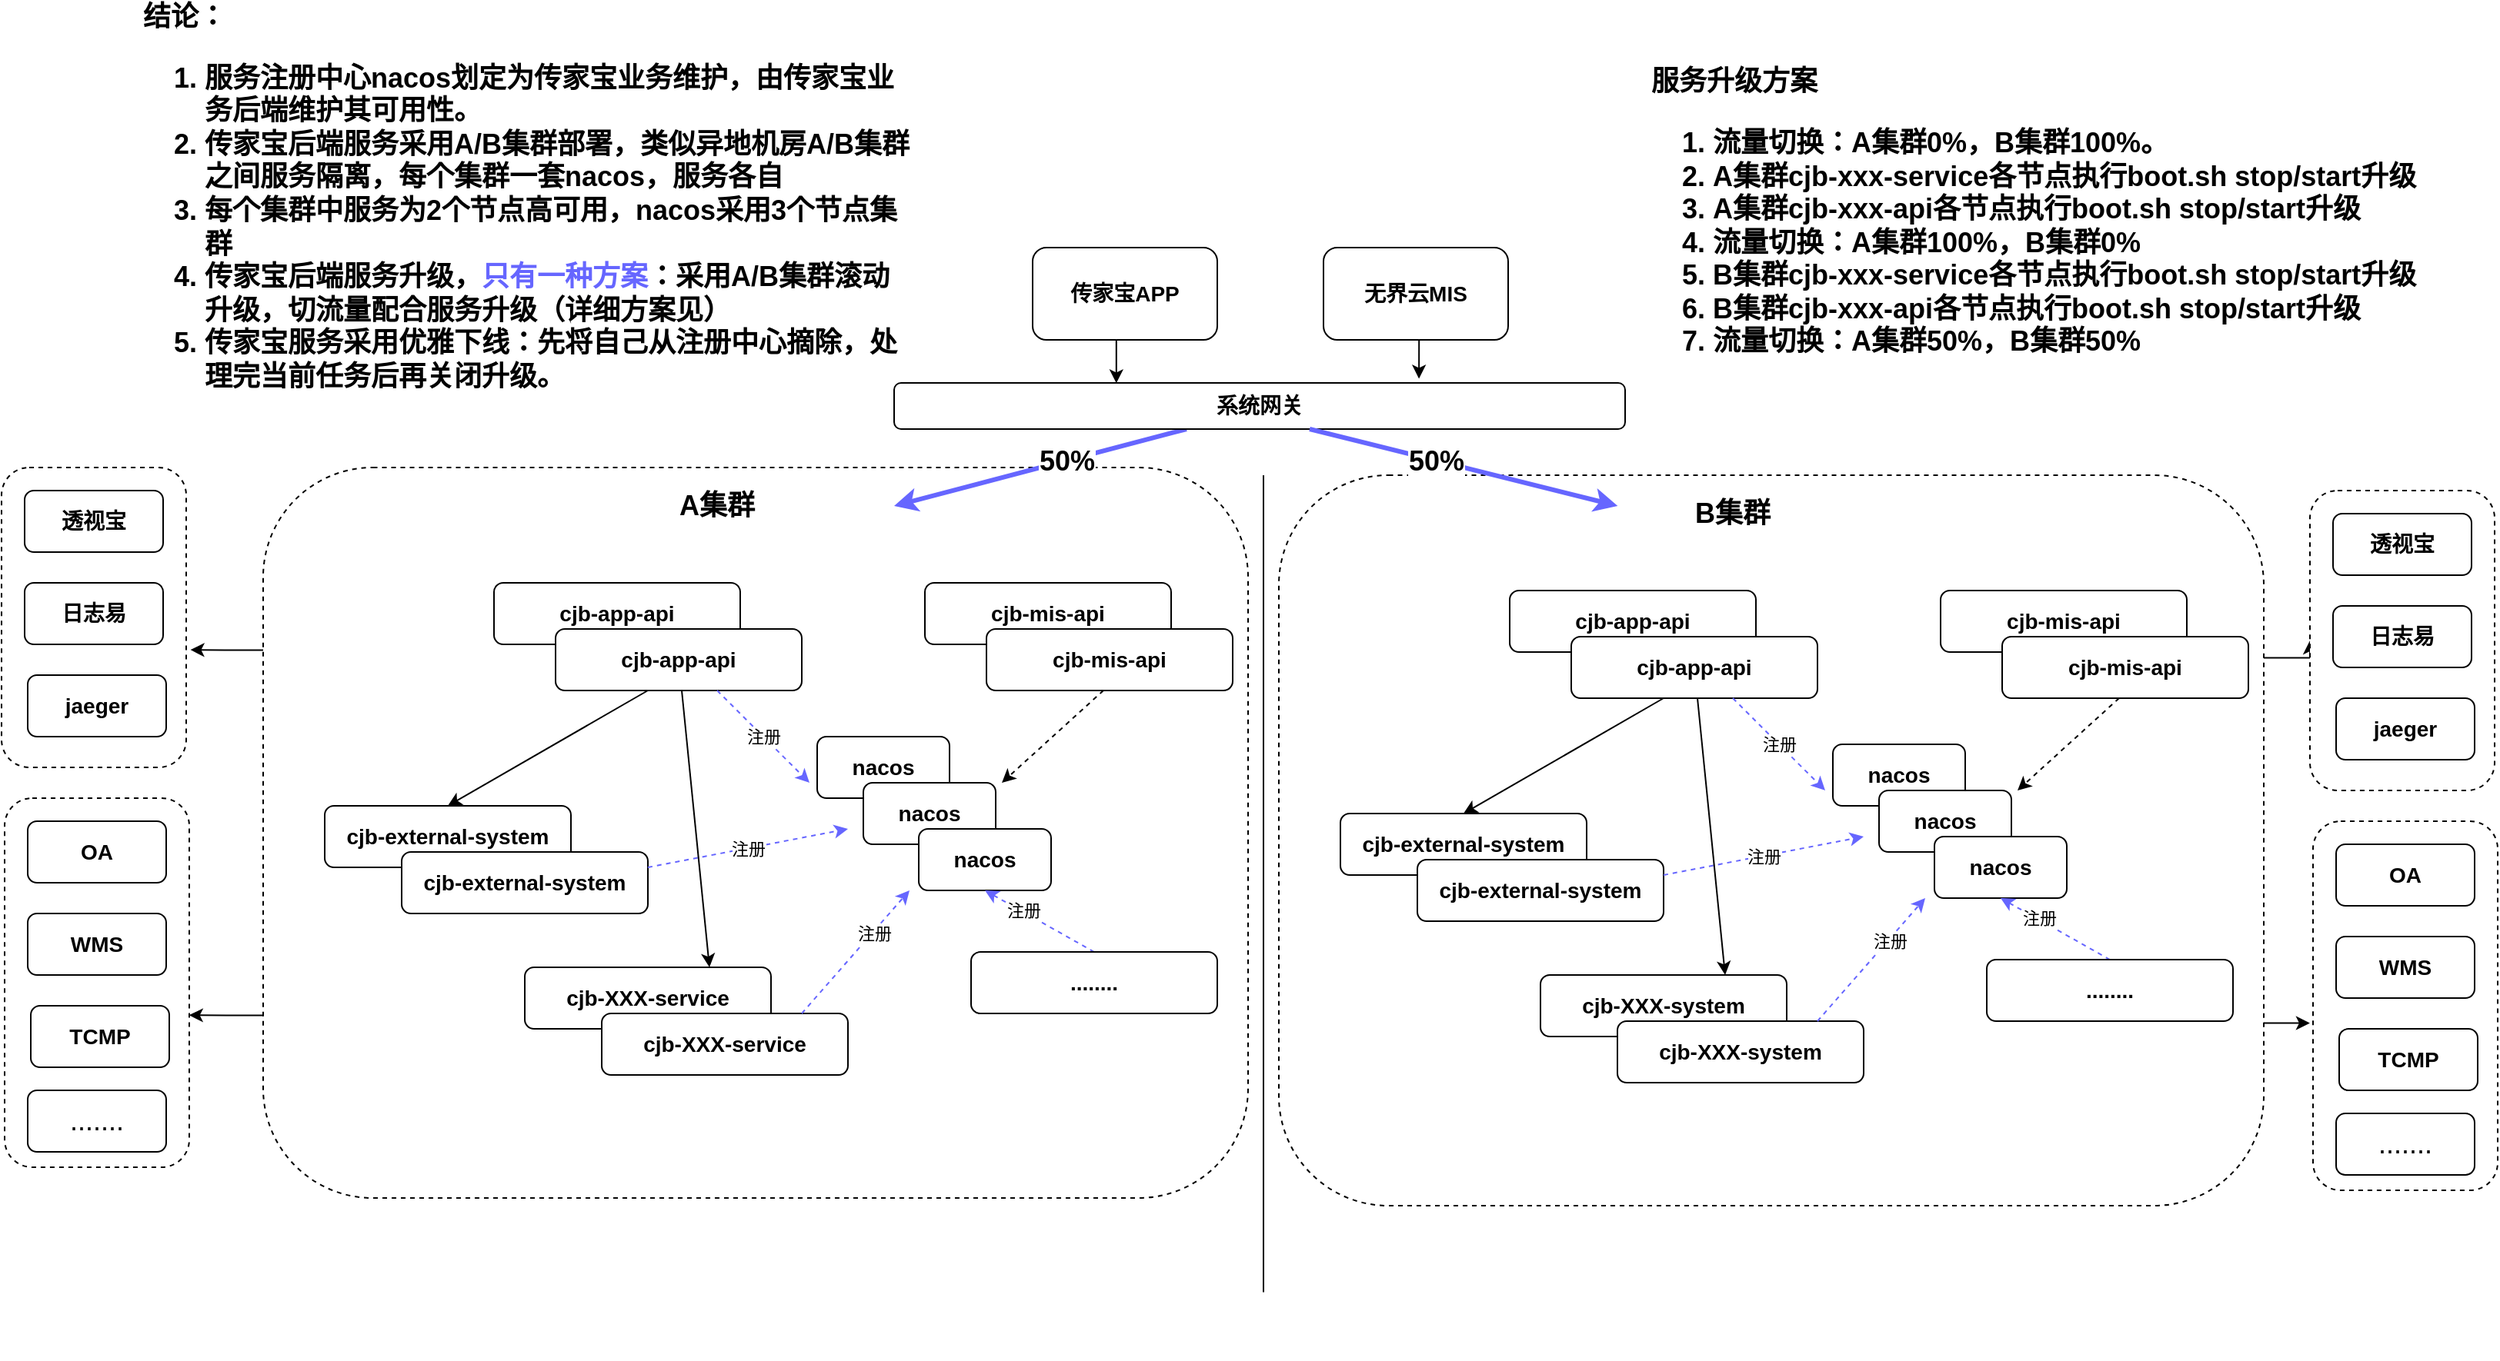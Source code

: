 <mxfile version="14.0.3" type="github">
  <diagram id="MpKOYXsyZB0nzLLyLdtM" name="Page-1">
    <mxGraphModel dx="1901" dy="1718" grid="1" gridSize="10" guides="1" tooltips="1" connect="1" arrows="1" fold="1" page="1" pageScale="1" pageWidth="827" pageHeight="1169" math="0" shadow="0">
      <root>
        <mxCell id="0" />
        <mxCell id="1" parent="0" />
        <mxCell id="FRwrU2rM5BGR-URHhz7x-11" value="" style="group" vertex="1" connectable="0" parent="1">
          <mxGeometry x="-260" y="295" width="640" height="540" as="geometry" />
        </mxCell>
        <mxCell id="EF4DgZaoUzox8hAfEua7-13" value="&lt;span style=&quot;font-size: 14px&quot;&gt;&lt;b&gt;&lt;br&gt;&lt;/b&gt;&lt;/span&gt;" style="rounded=1;whiteSpace=wrap;html=1;dashed=1;" parent="FRwrU2rM5BGR-URHhz7x-11" vertex="1">
          <mxGeometry width="640" height="475" as="geometry" />
        </mxCell>
        <mxCell id="EF4DgZaoUzox8hAfEua7-4" value="&lt;b&gt;&lt;font style=&quot;font-size: 18px&quot;&gt;A集群&lt;/font&gt;&lt;/b&gt;" style="text;html=1;strokeColor=none;fillColor=none;align=center;verticalAlign=middle;whiteSpace=wrap;rounded=0;" parent="FRwrU2rM5BGR-URHhz7x-11" vertex="1">
          <mxGeometry x="250" y="15" width="90" height="20" as="geometry" />
        </mxCell>
        <mxCell id="EF4DgZaoUzox8hAfEua7-23" value="&lt;b&gt;&lt;font style=&quot;font-size: 18px&quot;&gt;......&lt;/font&gt;&lt;/b&gt;" style="text;html=1;strokeColor=none;fillColor=none;align=center;verticalAlign=middle;whiteSpace=wrap;rounded=0;" parent="FRwrU2rM5BGR-URHhz7x-11" vertex="1">
          <mxGeometry x="494" y="325" width="40" height="20" as="geometry" />
        </mxCell>
        <mxCell id="EF4DgZaoUzox8hAfEua7-26" value="" style="group" parent="FRwrU2rM5BGR-URHhz7x-11" vertex="1" connectable="0">
          <mxGeometry x="360" y="175" width="152" height="100" as="geometry" />
        </mxCell>
        <mxCell id="EF4DgZaoUzox8hAfEua7-19" value="&lt;b style=&quot;font-size: 14px&quot;&gt;nacos&lt;/b&gt;&lt;span style=&quot;font-size: 14px&quot;&gt;&lt;b&gt;&lt;br&gt;&lt;/b&gt;&lt;/span&gt;" style="rounded=1;whiteSpace=wrap;html=1;" parent="EF4DgZaoUzox8hAfEua7-26" vertex="1">
          <mxGeometry width="86" height="40" as="geometry" />
        </mxCell>
        <mxCell id="EF4DgZaoUzox8hAfEua7-24" value="&lt;b style=&quot;font-size: 14px&quot;&gt;nacos&lt;/b&gt;&lt;span style=&quot;font-size: 14px&quot;&gt;&lt;b&gt;&lt;br&gt;&lt;/b&gt;&lt;/span&gt;" style="rounded=1;whiteSpace=wrap;html=1;" parent="EF4DgZaoUzox8hAfEua7-26" vertex="1">
          <mxGeometry x="30" y="30" width="86" height="40" as="geometry" />
        </mxCell>
        <mxCell id="EF4DgZaoUzox8hAfEua7-25" value="&lt;b style=&quot;font-size: 14px&quot;&gt;nacos&lt;/b&gt;&lt;span style=&quot;font-size: 14px&quot;&gt;&lt;b&gt;&lt;br&gt;&lt;/b&gt;&lt;/span&gt;" style="rounded=1;whiteSpace=wrap;html=1;" parent="EF4DgZaoUzox8hAfEua7-26" vertex="1">
          <mxGeometry x="66" y="60" width="86" height="40" as="geometry" />
        </mxCell>
        <mxCell id="EF4DgZaoUzox8hAfEua7-27" value="" style="group" parent="FRwrU2rM5BGR-URHhz7x-11" vertex="1" connectable="0">
          <mxGeometry x="40" y="220" width="210" height="70" as="geometry" />
        </mxCell>
        <mxCell id="EF4DgZaoUzox8hAfEua7-18" value="&lt;b style=&quot;font-size: 14px&quot;&gt;cjb-external-system&lt;/b&gt;&lt;span style=&quot;font-size: 14px&quot;&gt;&lt;b&gt;&lt;br&gt;&lt;/b&gt;&lt;/span&gt;" style="rounded=1;whiteSpace=wrap;html=1;" parent="EF4DgZaoUzox8hAfEua7-27" vertex="1">
          <mxGeometry width="160" height="40" as="geometry" />
        </mxCell>
        <mxCell id="EF4DgZaoUzox8hAfEua7-20" value="&lt;b style=&quot;font-size: 14px&quot;&gt;cjb-external-system&lt;/b&gt;&lt;span style=&quot;font-size: 14px&quot;&gt;&lt;b&gt;&lt;br&gt;&lt;/b&gt;&lt;/span&gt;" style="rounded=1;whiteSpace=wrap;html=1;" parent="EF4DgZaoUzox8hAfEua7-27" vertex="1">
          <mxGeometry x="50" y="30" width="160" height="40" as="geometry" />
        </mxCell>
        <mxCell id="EF4DgZaoUzox8hAfEua7-28" value="" style="group" parent="FRwrU2rM5BGR-URHhz7x-11" vertex="1" connectable="0">
          <mxGeometry x="170" y="325" width="210" height="70" as="geometry" />
        </mxCell>
        <mxCell id="EF4DgZaoUzox8hAfEua7-21" value="&lt;b style=&quot;font-size: 14px&quot;&gt;cjb-XXX-service&lt;/b&gt;&lt;span style=&quot;font-size: 14px&quot;&gt;&lt;b&gt;&lt;br&gt;&lt;/b&gt;&lt;/span&gt;" style="rounded=1;whiteSpace=wrap;html=1;" parent="EF4DgZaoUzox8hAfEua7-28" vertex="1">
          <mxGeometry width="160" height="40" as="geometry" />
        </mxCell>
        <mxCell id="EF4DgZaoUzox8hAfEua7-22" value="&lt;b style=&quot;font-size: 14px&quot;&gt;cjb-XXX-service&lt;/b&gt;&lt;span style=&quot;font-size: 14px&quot;&gt;&lt;b&gt;&lt;br&gt;&lt;/b&gt;&lt;/span&gt;" style="rounded=1;whiteSpace=wrap;html=1;" parent="EF4DgZaoUzox8hAfEua7-28" vertex="1">
          <mxGeometry x="50" y="30" width="160" height="40" as="geometry" />
        </mxCell>
        <mxCell id="EF4DgZaoUzox8hAfEua7-40" value="" style="endArrow=classic;html=1;dashed=1;strokeColor=#6666FF;" parent="EF4DgZaoUzox8hAfEua7-28" edge="1">
          <mxGeometry width="50" height="50" relative="1" as="geometry">
            <mxPoint x="180" y="30" as="sourcePoint" />
            <mxPoint x="250" y="-50" as="targetPoint" />
          </mxGeometry>
        </mxCell>
        <mxCell id="EF4DgZaoUzox8hAfEua7-42" value="注册" style="edgeLabel;html=1;align=center;verticalAlign=middle;resizable=0;points=[];" parent="EF4DgZaoUzox8hAfEua7-40" vertex="1" connectable="0">
          <mxGeometry x="0.316" y="-1" relative="1" as="geometry">
            <mxPoint as="offset" />
          </mxGeometry>
        </mxCell>
        <mxCell id="EF4DgZaoUzox8hAfEua7-31" value="" style="group" parent="FRwrU2rM5BGR-URHhz7x-11" vertex="1" connectable="0">
          <mxGeometry x="150" y="75" width="200" height="70" as="geometry" />
        </mxCell>
        <mxCell id="EF4DgZaoUzox8hAfEua7-15" value="&lt;span style=&quot;font-size: 14px&quot;&gt;&lt;b&gt;cjb-app-api&lt;br&gt;&lt;/b&gt;&lt;/span&gt;" style="rounded=1;whiteSpace=wrap;html=1;" parent="EF4DgZaoUzox8hAfEua7-31" vertex="1">
          <mxGeometry width="160" height="40" as="geometry" />
        </mxCell>
        <mxCell id="EF4DgZaoUzox8hAfEua7-29" value="&lt;span style=&quot;font-size: 14px&quot;&gt;&lt;b&gt;cjb-app-api&lt;br&gt;&lt;/b&gt;&lt;/span&gt;" style="rounded=1;whiteSpace=wrap;html=1;" parent="EF4DgZaoUzox8hAfEua7-31" vertex="1">
          <mxGeometry x="40" y="30" width="160" height="40" as="geometry" />
        </mxCell>
        <mxCell id="EF4DgZaoUzox8hAfEua7-32" value="" style="group" parent="FRwrU2rM5BGR-URHhz7x-11" vertex="1" connectable="0">
          <mxGeometry x="430" y="75" width="200" height="70" as="geometry" />
        </mxCell>
        <mxCell id="EF4DgZaoUzox8hAfEua7-16" value="&lt;span style=&quot;font-size: 14px&quot;&gt;&lt;b&gt;cjb-mis-api&lt;br&gt;&lt;/b&gt;&lt;/span&gt;" style="rounded=1;whiteSpace=wrap;html=1;" parent="EF4DgZaoUzox8hAfEua7-32" vertex="1">
          <mxGeometry width="160" height="40" as="geometry" />
        </mxCell>
        <mxCell id="EF4DgZaoUzox8hAfEua7-30" value="&lt;span style=&quot;font-size: 14px&quot;&gt;&lt;b&gt;cjb-mis-api&lt;br&gt;&lt;/b&gt;&lt;/span&gt;" style="rounded=1;whiteSpace=wrap;html=1;" parent="EF4DgZaoUzox8hAfEua7-32" vertex="1">
          <mxGeometry x="40" y="30" width="160" height="40" as="geometry" />
        </mxCell>
        <mxCell id="EF4DgZaoUzox8hAfEua7-33" value="注册" style="endArrow=classic;html=1;dashed=1;strokeColor=#6666FF;" parent="FRwrU2rM5BGR-URHhz7x-11" edge="1">
          <mxGeometry width="50" height="50" relative="1" as="geometry">
            <mxPoint x="295" y="145" as="sourcePoint" />
            <mxPoint x="355" y="205" as="targetPoint" />
          </mxGeometry>
        </mxCell>
        <mxCell id="EF4DgZaoUzox8hAfEua7-34" value="" style="endArrow=classic;html=1;dashed=1;" parent="FRwrU2rM5BGR-URHhz7x-11" edge="1">
          <mxGeometry width="50" height="50" relative="1" as="geometry">
            <mxPoint x="546" y="145" as="sourcePoint" />
            <mxPoint x="480" y="205" as="targetPoint" />
          </mxGeometry>
        </mxCell>
        <mxCell id="EF4DgZaoUzox8hAfEua7-37" value="" style="endArrow=classic;html=1;entryX=0.5;entryY=0;entryDx=0;entryDy=0;" parent="FRwrU2rM5BGR-URHhz7x-11" target="EF4DgZaoUzox8hAfEua7-18" edge="1">
          <mxGeometry width="50" height="50" relative="1" as="geometry">
            <mxPoint x="250" y="145" as="sourcePoint" />
            <mxPoint x="310" y="205" as="targetPoint" />
          </mxGeometry>
        </mxCell>
        <mxCell id="EF4DgZaoUzox8hAfEua7-39" value="&#xa;&#xa;&lt;span style=&quot;color: rgb(0, 0, 0); font-family: helvetica; font-size: 11px; font-style: normal; font-weight: 400; letter-spacing: normal; text-align: center; text-indent: 0px; text-transform: none; word-spacing: 0px; background-color: rgb(255, 255, 255); display: inline; float: none;&quot;&gt;注册&lt;/span&gt;&#xa;&#xa;" style="endArrow=classic;html=1;dashed=1;strokeColor=#6666FF;exitX=1;exitY=0.25;exitDx=0;exitDy=0;" parent="FRwrU2rM5BGR-URHhz7x-11" source="EF4DgZaoUzox8hAfEua7-20" edge="1">
          <mxGeometry width="50" height="50" relative="1" as="geometry">
            <mxPoint x="280" y="255" as="sourcePoint" />
            <mxPoint x="380" y="235" as="targetPoint" />
          </mxGeometry>
        </mxCell>
        <mxCell id="EF4DgZaoUzox8hAfEua7-43" value="" style="endArrow=classic;html=1;dashed=1;strokeColor=#6666FF;entryX=0.5;entryY=1;entryDx=0;entryDy=0;exitX=0.5;exitY=0;exitDx=0;exitDy=0;" parent="FRwrU2rM5BGR-URHhz7x-11" source="EF4DgZaoUzox8hAfEua7-50" target="EF4DgZaoUzox8hAfEua7-25" edge="1">
          <mxGeometry width="50" height="50" relative="1" as="geometry">
            <mxPoint x="380" y="445" as="sourcePoint" />
            <mxPoint x="450" y="365" as="targetPoint" />
          </mxGeometry>
        </mxCell>
        <mxCell id="EF4DgZaoUzox8hAfEua7-44" value="注册" style="edgeLabel;html=1;align=center;verticalAlign=middle;resizable=0;points=[];" parent="EF4DgZaoUzox8hAfEua7-43" vertex="1" connectable="0">
          <mxGeometry x="0.316" y="-1" relative="1" as="geometry">
            <mxPoint as="offset" />
          </mxGeometry>
        </mxCell>
        <mxCell id="EF4DgZaoUzox8hAfEua7-50" value="&lt;span style=&quot;font-size: 14px&quot;&gt;&lt;b&gt;........&lt;br&gt;&lt;/b&gt;&lt;/span&gt;" style="rounded=1;whiteSpace=wrap;html=1;" parent="FRwrU2rM5BGR-URHhz7x-11" vertex="1">
          <mxGeometry x="460" y="315" width="160" height="40" as="geometry" />
        </mxCell>
        <mxCell id="EF4DgZaoUzox8hAfEua7-53" value="" style="endArrow=classic;html=1;entryX=0.75;entryY=0;entryDx=0;entryDy=0;" parent="FRwrU2rM5BGR-URHhz7x-11" source="EF4DgZaoUzox8hAfEua7-29" target="EF4DgZaoUzox8hAfEua7-21" edge="1">
          <mxGeometry width="50" height="50" relative="1" as="geometry">
            <mxPoint x="280" y="148" as="sourcePoint" />
            <mxPoint x="268" y="315" as="targetPoint" />
          </mxGeometry>
        </mxCell>
        <mxCell id="EF4DgZaoUzox8hAfEua7-51" value="" style="endArrow=classic;html=1;strokeColor=#6666FF;strokeWidth=3;" parent="FRwrU2rM5BGR-URHhz7x-11" edge="1">
          <mxGeometry width="50" height="50" relative="1" as="geometry">
            <mxPoint x="600" y="-25" as="sourcePoint" />
            <mxPoint x="410" y="25" as="targetPoint" />
          </mxGeometry>
        </mxCell>
        <mxCell id="EF4DgZaoUzox8hAfEua7-52" value="&lt;b&gt;&lt;font style=&quot;font-size: 18px&quot;&gt;50%&lt;/font&gt;&lt;/b&gt;" style="edgeLabel;html=1;align=center;verticalAlign=middle;resizable=0;points=[];" parent="EF4DgZaoUzox8hAfEua7-51" vertex="1" connectable="0">
          <mxGeometry x="-0.183" relative="1" as="geometry">
            <mxPoint as="offset" />
          </mxGeometry>
        </mxCell>
        <mxCell id="EF4DgZaoUzox8hAfEua7-1" value="" style="endArrow=none;html=1;" parent="1" edge="1">
          <mxGeometry width="50" height="50" relative="1" as="geometry">
            <mxPoint x="390" y="831.284" as="sourcePoint" />
            <mxPoint x="390" y="300" as="targetPoint" />
          </mxGeometry>
        </mxCell>
        <mxCell id="EF4DgZaoUzox8hAfEua7-10" style="edgeStyle=orthogonalEdgeStyle;rounded=0;orthogonalLoop=1;jettySize=auto;html=1;exitX=0.5;exitY=1;exitDx=0;exitDy=0;entryX=0.304;entryY=0.006;entryDx=0;entryDy=0;entryPerimeter=0;" parent="1" source="EF4DgZaoUzox8hAfEua7-2" target="EF4DgZaoUzox8hAfEua7-7" edge="1">
          <mxGeometry relative="1" as="geometry" />
        </mxCell>
        <mxCell id="EF4DgZaoUzox8hAfEua7-2" value="&lt;font style=&quot;font-size: 14px&quot;&gt;&lt;b&gt;传家宝APP&lt;/b&gt;&lt;/font&gt;" style="rounded=1;whiteSpace=wrap;html=1;" parent="1" vertex="1">
          <mxGeometry x="240" y="152" width="120" height="60" as="geometry" />
        </mxCell>
        <mxCell id="EF4DgZaoUzox8hAfEua7-11" style="edgeStyle=orthogonalEdgeStyle;rounded=0;orthogonalLoop=1;jettySize=auto;html=1;exitX=0.5;exitY=1;exitDx=0;exitDy=0;entryX=0.718;entryY=-0.092;entryDx=0;entryDy=0;entryPerimeter=0;" parent="1" source="EF4DgZaoUzox8hAfEua7-3" target="EF4DgZaoUzox8hAfEua7-7" edge="1">
          <mxGeometry relative="1" as="geometry" />
        </mxCell>
        <mxCell id="EF4DgZaoUzox8hAfEua7-3" value="&lt;font style=&quot;font-size: 14px&quot;&gt;&lt;b&gt;无界云MIS&lt;/b&gt;&lt;/font&gt;" style="rounded=1;whiteSpace=wrap;html=1;" parent="1" vertex="1">
          <mxGeometry x="429" y="152" width="120" height="60" as="geometry" />
        </mxCell>
        <mxCell id="EF4DgZaoUzox8hAfEua7-7" value="&lt;span style=&quot;font-size: 14px&quot;&gt;&lt;b&gt;系统网关&lt;/b&gt;&lt;/span&gt;" style="rounded=1;whiteSpace=wrap;html=1;" parent="1" vertex="1">
          <mxGeometry x="150" y="240" width="475" height="30" as="geometry" />
        </mxCell>
        <mxCell id="EF4DgZaoUzox8hAfEua7-54" value="&lt;b&gt;&lt;font style=&quot;font-size: 18px&quot;&gt;结论：&lt;br&gt;&lt;ol&gt;&lt;li&gt;&lt;b&gt;&lt;font style=&quot;font-size: 18px&quot;&gt;服务注册中心nacos划定为传家宝业务维护，由传家宝业务后端维护其可用性。&lt;/font&gt;&lt;/b&gt;&lt;/li&gt;&lt;li&gt;&lt;b&gt;&lt;font style=&quot;font-size: 18px&quot;&gt;传家宝后端服务采用A/B集群部署，类似异地机房A/B集群之间服务隔离，&lt;/font&gt;&lt;/b&gt;&lt;b&gt;每个集群一套nacos，服务各自&lt;/b&gt;&lt;/li&gt;&lt;li&gt;每个集群中服务为2个节点高可用，nacos采用3个节点集群&lt;/li&gt;&lt;li&gt;传家宝后端服务升级，&lt;font color=&quot;#6666ff&quot;&gt;只有一种方案&lt;/font&gt;：采用A/B集群滚动升级，切流量配合服务升级（详细方案见）&lt;/li&gt;&lt;li&gt;传家宝服务采用优雅下线：先将自己从注册中心摘除，处理完当前任务后再关闭升级。&lt;/li&gt;&lt;/ol&gt;&lt;br&gt;&lt;/font&gt;&lt;/b&gt;" style="text;html=1;strokeColor=none;fillColor=none;align=left;verticalAlign=middle;whiteSpace=wrap;rounded=0;" parent="1" vertex="1">
          <mxGeometry x="-340" y="30" width="500" height="218" as="geometry" />
        </mxCell>
        <mxCell id="FRwrU2rM5BGR-URHhz7x-12" value="" style="group" vertex="1" connectable="0" parent="1">
          <mxGeometry x="400" y="300" width="640" height="575" as="geometry" />
        </mxCell>
        <mxCell id="FRwrU2rM5BGR-URHhz7x-57" style="edgeStyle=orthogonalEdgeStyle;rounded=0;orthogonalLoop=1;jettySize=auto;html=1;exitX=1;exitY=0.25;exitDx=0;exitDy=0;entryX=0;entryY=0.5;entryDx=0;entryDy=0;" edge="1" parent="FRwrU2rM5BGR-URHhz7x-12" source="FRwrU2rM5BGR-URHhz7x-13" target="FRwrU2rM5BGR-URHhz7x-44">
          <mxGeometry relative="1" as="geometry" />
        </mxCell>
        <mxCell id="FRwrU2rM5BGR-URHhz7x-58" style="edgeStyle=orthogonalEdgeStyle;rounded=0;orthogonalLoop=1;jettySize=auto;html=1;exitX=1;exitY=0.75;exitDx=0;exitDy=0;entryX=-0.017;entryY=0.547;entryDx=0;entryDy=0;entryPerimeter=0;" edge="1" parent="FRwrU2rM5BGR-URHhz7x-12" source="FRwrU2rM5BGR-URHhz7x-13" target="FRwrU2rM5BGR-URHhz7x-48">
          <mxGeometry relative="1" as="geometry" />
        </mxCell>
        <mxCell id="FRwrU2rM5BGR-URHhz7x-13" value="&lt;span style=&quot;font-size: 14px&quot;&gt;&lt;b&gt;&lt;br&gt;&lt;/b&gt;&lt;/span&gt;" style="rounded=1;whiteSpace=wrap;html=1;dashed=1;" vertex="1" parent="FRwrU2rM5BGR-URHhz7x-12">
          <mxGeometry width="640" height="475" as="geometry" />
        </mxCell>
        <mxCell id="FRwrU2rM5BGR-URHhz7x-14" value="&lt;b&gt;&lt;font style=&quot;font-size: 18px&quot;&gt;B集群&lt;/font&gt;&lt;/b&gt;" style="text;html=1;strokeColor=none;fillColor=none;align=center;verticalAlign=middle;whiteSpace=wrap;rounded=0;" vertex="1" parent="FRwrU2rM5BGR-URHhz7x-12">
          <mxGeometry x="250" y="15" width="90" height="20" as="geometry" />
        </mxCell>
        <mxCell id="FRwrU2rM5BGR-URHhz7x-15" value="&lt;b&gt;&lt;font style=&quot;font-size: 18px&quot;&gt;......&lt;/font&gt;&lt;/b&gt;" style="text;html=1;strokeColor=none;fillColor=none;align=center;verticalAlign=middle;whiteSpace=wrap;rounded=0;" vertex="1" parent="FRwrU2rM5BGR-URHhz7x-12">
          <mxGeometry x="494" y="325" width="40" height="20" as="geometry" />
        </mxCell>
        <mxCell id="FRwrU2rM5BGR-URHhz7x-16" value="" style="group" vertex="1" connectable="0" parent="FRwrU2rM5BGR-URHhz7x-12">
          <mxGeometry x="360" y="175" width="152" height="100" as="geometry" />
        </mxCell>
        <mxCell id="FRwrU2rM5BGR-URHhz7x-17" value="&lt;b style=&quot;font-size: 14px&quot;&gt;nacos&lt;/b&gt;&lt;span style=&quot;font-size: 14px&quot;&gt;&lt;b&gt;&lt;br&gt;&lt;/b&gt;&lt;/span&gt;" style="rounded=1;whiteSpace=wrap;html=1;" vertex="1" parent="FRwrU2rM5BGR-URHhz7x-16">
          <mxGeometry width="86" height="40" as="geometry" />
        </mxCell>
        <mxCell id="FRwrU2rM5BGR-URHhz7x-18" value="&lt;b style=&quot;font-size: 14px&quot;&gt;nacos&lt;/b&gt;&lt;span style=&quot;font-size: 14px&quot;&gt;&lt;b&gt;&lt;br&gt;&lt;/b&gt;&lt;/span&gt;" style="rounded=1;whiteSpace=wrap;html=1;" vertex="1" parent="FRwrU2rM5BGR-URHhz7x-16">
          <mxGeometry x="30" y="30" width="86" height="40" as="geometry" />
        </mxCell>
        <mxCell id="FRwrU2rM5BGR-URHhz7x-19" value="&lt;b style=&quot;font-size: 14px&quot;&gt;nacos&lt;/b&gt;&lt;span style=&quot;font-size: 14px&quot;&gt;&lt;b&gt;&lt;br&gt;&lt;/b&gt;&lt;/span&gt;" style="rounded=1;whiteSpace=wrap;html=1;" vertex="1" parent="FRwrU2rM5BGR-URHhz7x-16">
          <mxGeometry x="66" y="60" width="86" height="40" as="geometry" />
        </mxCell>
        <mxCell id="FRwrU2rM5BGR-URHhz7x-20" value="" style="group" vertex="1" connectable="0" parent="FRwrU2rM5BGR-URHhz7x-12">
          <mxGeometry x="40" y="220" width="210" height="70" as="geometry" />
        </mxCell>
        <mxCell id="FRwrU2rM5BGR-URHhz7x-21" value="&lt;b style=&quot;font-size: 14px&quot;&gt;cjb-external-system&lt;/b&gt;&lt;span style=&quot;font-size: 14px&quot;&gt;&lt;b&gt;&lt;br&gt;&lt;/b&gt;&lt;/span&gt;" style="rounded=1;whiteSpace=wrap;html=1;" vertex="1" parent="FRwrU2rM5BGR-URHhz7x-20">
          <mxGeometry width="160" height="40" as="geometry" />
        </mxCell>
        <mxCell id="FRwrU2rM5BGR-URHhz7x-22" value="&lt;b style=&quot;font-size: 14px&quot;&gt;cjb-external-system&lt;/b&gt;&lt;span style=&quot;font-size: 14px&quot;&gt;&lt;b&gt;&lt;br&gt;&lt;/b&gt;&lt;/span&gt;" style="rounded=1;whiteSpace=wrap;html=1;" vertex="1" parent="FRwrU2rM5BGR-URHhz7x-20">
          <mxGeometry x="50" y="30" width="160" height="40" as="geometry" />
        </mxCell>
        <mxCell id="FRwrU2rM5BGR-URHhz7x-23" value="" style="group" vertex="1" connectable="0" parent="FRwrU2rM5BGR-URHhz7x-12">
          <mxGeometry x="170" y="325" width="210" height="70" as="geometry" />
        </mxCell>
        <mxCell id="FRwrU2rM5BGR-URHhz7x-24" value="&lt;b style=&quot;font-size: 14px&quot;&gt;cjb-XXX-system&lt;/b&gt;&lt;span style=&quot;font-size: 14px&quot;&gt;&lt;b&gt;&lt;br&gt;&lt;/b&gt;&lt;/span&gt;" style="rounded=1;whiteSpace=wrap;html=1;" vertex="1" parent="FRwrU2rM5BGR-URHhz7x-23">
          <mxGeometry width="160" height="40" as="geometry" />
        </mxCell>
        <mxCell id="FRwrU2rM5BGR-URHhz7x-25" value="&lt;b style=&quot;font-size: 14px&quot;&gt;cjb-XXX-system&lt;/b&gt;&lt;span style=&quot;font-size: 14px&quot;&gt;&lt;b&gt;&lt;br&gt;&lt;/b&gt;&lt;/span&gt;" style="rounded=1;whiteSpace=wrap;html=1;" vertex="1" parent="FRwrU2rM5BGR-URHhz7x-23">
          <mxGeometry x="50" y="30" width="160" height="40" as="geometry" />
        </mxCell>
        <mxCell id="FRwrU2rM5BGR-URHhz7x-26" value="" style="endArrow=classic;html=1;dashed=1;strokeColor=#6666FF;" edge="1" parent="FRwrU2rM5BGR-URHhz7x-23">
          <mxGeometry width="50" height="50" relative="1" as="geometry">
            <mxPoint x="180" y="30" as="sourcePoint" />
            <mxPoint x="250" y="-50" as="targetPoint" />
          </mxGeometry>
        </mxCell>
        <mxCell id="FRwrU2rM5BGR-URHhz7x-27" value="注册" style="edgeLabel;html=1;align=center;verticalAlign=middle;resizable=0;points=[];" vertex="1" connectable="0" parent="FRwrU2rM5BGR-URHhz7x-26">
          <mxGeometry x="0.316" y="-1" relative="1" as="geometry">
            <mxPoint as="offset" />
          </mxGeometry>
        </mxCell>
        <mxCell id="FRwrU2rM5BGR-URHhz7x-28" value="" style="group" vertex="1" connectable="0" parent="FRwrU2rM5BGR-URHhz7x-12">
          <mxGeometry x="150" y="75" width="200" height="70" as="geometry" />
        </mxCell>
        <mxCell id="FRwrU2rM5BGR-URHhz7x-29" value="&lt;span style=&quot;font-size: 14px&quot;&gt;&lt;b&gt;cjb-app-api&lt;br&gt;&lt;/b&gt;&lt;/span&gt;" style="rounded=1;whiteSpace=wrap;html=1;" vertex="1" parent="FRwrU2rM5BGR-URHhz7x-28">
          <mxGeometry width="160" height="40" as="geometry" />
        </mxCell>
        <mxCell id="FRwrU2rM5BGR-URHhz7x-30" value="&lt;span style=&quot;font-size: 14px&quot;&gt;&lt;b&gt;cjb-app-api&lt;br&gt;&lt;/b&gt;&lt;/span&gt;" style="rounded=1;whiteSpace=wrap;html=1;" vertex="1" parent="FRwrU2rM5BGR-URHhz7x-28">
          <mxGeometry x="40" y="30" width="160" height="40" as="geometry" />
        </mxCell>
        <mxCell id="FRwrU2rM5BGR-URHhz7x-31" value="" style="group" vertex="1" connectable="0" parent="FRwrU2rM5BGR-URHhz7x-12">
          <mxGeometry x="430" y="75" width="200" height="70" as="geometry" />
        </mxCell>
        <mxCell id="FRwrU2rM5BGR-URHhz7x-32" value="&lt;span style=&quot;font-size: 14px&quot;&gt;&lt;b&gt;cjb-mis-api&lt;br&gt;&lt;/b&gt;&lt;/span&gt;" style="rounded=1;whiteSpace=wrap;html=1;" vertex="1" parent="FRwrU2rM5BGR-URHhz7x-31">
          <mxGeometry width="160" height="40" as="geometry" />
        </mxCell>
        <mxCell id="FRwrU2rM5BGR-URHhz7x-33" value="&lt;span style=&quot;font-size: 14px&quot;&gt;&lt;b&gt;cjb-mis-api&lt;br&gt;&lt;/b&gt;&lt;/span&gt;" style="rounded=1;whiteSpace=wrap;html=1;" vertex="1" parent="FRwrU2rM5BGR-URHhz7x-31">
          <mxGeometry x="40" y="30" width="160" height="40" as="geometry" />
        </mxCell>
        <mxCell id="FRwrU2rM5BGR-URHhz7x-34" value="注册" style="endArrow=classic;html=1;dashed=1;strokeColor=#6666FF;" edge="1" parent="FRwrU2rM5BGR-URHhz7x-12">
          <mxGeometry width="50" height="50" relative="1" as="geometry">
            <mxPoint x="295" y="145" as="sourcePoint" />
            <mxPoint x="355" y="205" as="targetPoint" />
          </mxGeometry>
        </mxCell>
        <mxCell id="FRwrU2rM5BGR-URHhz7x-35" value="" style="endArrow=classic;html=1;dashed=1;" edge="1" parent="FRwrU2rM5BGR-URHhz7x-12">
          <mxGeometry width="50" height="50" relative="1" as="geometry">
            <mxPoint x="546" y="145" as="sourcePoint" />
            <mxPoint x="480" y="205" as="targetPoint" />
          </mxGeometry>
        </mxCell>
        <mxCell id="FRwrU2rM5BGR-URHhz7x-36" value="" style="endArrow=classic;html=1;entryX=0.5;entryY=0;entryDx=0;entryDy=0;" edge="1" parent="FRwrU2rM5BGR-URHhz7x-12" target="FRwrU2rM5BGR-URHhz7x-21">
          <mxGeometry width="50" height="50" relative="1" as="geometry">
            <mxPoint x="250" y="145" as="sourcePoint" />
            <mxPoint x="310" y="205" as="targetPoint" />
          </mxGeometry>
        </mxCell>
        <mxCell id="FRwrU2rM5BGR-URHhz7x-37" value="&#xa;&#xa;&lt;span style=&quot;color: rgb(0, 0, 0); font-family: helvetica; font-size: 11px; font-style: normal; font-weight: 400; letter-spacing: normal; text-align: center; text-indent: 0px; text-transform: none; word-spacing: 0px; background-color: rgb(255, 255, 255); display: inline; float: none;&quot;&gt;注册&lt;/span&gt;&#xa;&#xa;" style="endArrow=classic;html=1;dashed=1;strokeColor=#6666FF;exitX=1;exitY=0.25;exitDx=0;exitDy=0;" edge="1" parent="FRwrU2rM5BGR-URHhz7x-12" source="FRwrU2rM5BGR-URHhz7x-22">
          <mxGeometry width="50" height="50" relative="1" as="geometry">
            <mxPoint x="280" y="255" as="sourcePoint" />
            <mxPoint x="380" y="235" as="targetPoint" />
          </mxGeometry>
        </mxCell>
        <mxCell id="FRwrU2rM5BGR-URHhz7x-38" value="" style="endArrow=classic;html=1;dashed=1;strokeColor=#6666FF;entryX=0.5;entryY=1;entryDx=0;entryDy=0;exitX=0.5;exitY=0;exitDx=0;exitDy=0;" edge="1" parent="FRwrU2rM5BGR-URHhz7x-12" source="FRwrU2rM5BGR-URHhz7x-40" target="FRwrU2rM5BGR-URHhz7x-19">
          <mxGeometry width="50" height="50" relative="1" as="geometry">
            <mxPoint x="380" y="445" as="sourcePoint" />
            <mxPoint x="450" y="365" as="targetPoint" />
          </mxGeometry>
        </mxCell>
        <mxCell id="FRwrU2rM5BGR-URHhz7x-39" value="注册" style="edgeLabel;html=1;align=center;verticalAlign=middle;resizable=0;points=[];" vertex="1" connectable="0" parent="FRwrU2rM5BGR-URHhz7x-38">
          <mxGeometry x="0.316" y="-1" relative="1" as="geometry">
            <mxPoint as="offset" />
          </mxGeometry>
        </mxCell>
        <mxCell id="FRwrU2rM5BGR-URHhz7x-40" value="&lt;span style=&quot;font-size: 14px&quot;&gt;&lt;b&gt;........&lt;br&gt;&lt;/b&gt;&lt;/span&gt;" style="rounded=1;whiteSpace=wrap;html=1;" vertex="1" parent="FRwrU2rM5BGR-URHhz7x-12">
          <mxGeometry x="460" y="315" width="160" height="40" as="geometry" />
        </mxCell>
        <mxCell id="FRwrU2rM5BGR-URHhz7x-41" value="" style="endArrow=classic;html=1;entryX=0.75;entryY=0;entryDx=0;entryDy=0;" edge="1" parent="FRwrU2rM5BGR-URHhz7x-12" source="FRwrU2rM5BGR-URHhz7x-30" target="FRwrU2rM5BGR-URHhz7x-24">
          <mxGeometry width="50" height="50" relative="1" as="geometry">
            <mxPoint x="280" y="148" as="sourcePoint" />
            <mxPoint x="268" y="315" as="targetPoint" />
          </mxGeometry>
        </mxCell>
        <mxCell id="FRwrU2rM5BGR-URHhz7x-43" value="" style="group" vertex="1" connectable="0" parent="FRwrU2rM5BGR-URHhz7x-12">
          <mxGeometry x="670" y="10" width="122" height="455" as="geometry" />
        </mxCell>
        <mxCell id="FRwrU2rM5BGR-URHhz7x-44" value="" style="rounded=1;whiteSpace=wrap;html=1;dashed=1;" vertex="1" parent="FRwrU2rM5BGR-URHhz7x-43">
          <mxGeometry width="120" height="195" as="geometry" />
        </mxCell>
        <mxCell id="FRwrU2rM5BGR-URHhz7x-45" value="&lt;font style=&quot;font-size: 14px&quot;&gt;&lt;b&gt;透视宝&lt;/b&gt;&lt;/font&gt;" style="rounded=1;whiteSpace=wrap;html=1;" vertex="1" parent="FRwrU2rM5BGR-URHhz7x-43">
          <mxGeometry x="15" y="15" width="90" height="40" as="geometry" />
        </mxCell>
        <mxCell id="FRwrU2rM5BGR-URHhz7x-46" value="&lt;font style=&quot;font-size: 14px&quot;&gt;&lt;b&gt;日志易&lt;/b&gt;&lt;/font&gt;" style="rounded=1;whiteSpace=wrap;html=1;" vertex="1" parent="FRwrU2rM5BGR-URHhz7x-43">
          <mxGeometry x="15" y="75" width="90" height="40" as="geometry" />
        </mxCell>
        <mxCell id="FRwrU2rM5BGR-URHhz7x-47" value="&lt;span style=&quot;font-size: 14px&quot;&gt;&lt;b&gt;jaeger&lt;/b&gt;&lt;/span&gt;" style="rounded=1;whiteSpace=wrap;html=1;" vertex="1" parent="FRwrU2rM5BGR-URHhz7x-43">
          <mxGeometry x="17" y="135" width="90" height="40" as="geometry" />
        </mxCell>
        <mxCell id="FRwrU2rM5BGR-URHhz7x-48" value="" style="rounded=1;whiteSpace=wrap;html=1;dashed=1;" vertex="1" parent="FRwrU2rM5BGR-URHhz7x-43">
          <mxGeometry x="2" y="215" width="120" height="240" as="geometry" />
        </mxCell>
        <mxCell id="FRwrU2rM5BGR-URHhz7x-49" value="&lt;font style=&quot;font-size: 14px&quot;&gt;&lt;b&gt;OA&lt;/b&gt;&lt;/font&gt;" style="rounded=1;whiteSpace=wrap;html=1;" vertex="1" parent="FRwrU2rM5BGR-URHhz7x-43">
          <mxGeometry x="17" y="230" width="90" height="40" as="geometry" />
        </mxCell>
        <mxCell id="FRwrU2rM5BGR-URHhz7x-50" value="&lt;font style=&quot;font-size: 14px&quot;&gt;&lt;b&gt;WMS&lt;/b&gt;&lt;/font&gt;" style="rounded=1;whiteSpace=wrap;html=1;" vertex="1" parent="FRwrU2rM5BGR-URHhz7x-43">
          <mxGeometry x="17" y="290" width="90" height="40" as="geometry" />
        </mxCell>
        <mxCell id="FRwrU2rM5BGR-URHhz7x-51" value="&lt;span style=&quot;font-size: 14px&quot;&gt;&lt;b&gt;TCMP&lt;/b&gt;&lt;/span&gt;" style="rounded=1;whiteSpace=wrap;html=1;" vertex="1" parent="FRwrU2rM5BGR-URHhz7x-43">
          <mxGeometry x="19" y="350" width="90" height="40" as="geometry" />
        </mxCell>
        <mxCell id="FRwrU2rM5BGR-URHhz7x-52" value="&lt;font style=&quot;font-size: 18px&quot;&gt;.......&lt;/font&gt;" style="rounded=1;whiteSpace=wrap;html=1;" vertex="1" parent="FRwrU2rM5BGR-URHhz7x-43">
          <mxGeometry x="17" y="405" width="90" height="40" as="geometry" />
        </mxCell>
        <mxCell id="FRwrU2rM5BGR-URHhz7x-42" value="" style="group" vertex="1" connectable="0" parent="1">
          <mxGeometry x="-430" y="295" width="122" height="455" as="geometry" />
        </mxCell>
        <mxCell id="FRwrU2rM5BGR-URHhz7x-1" value="" style="rounded=1;whiteSpace=wrap;html=1;dashed=1;" vertex="1" parent="FRwrU2rM5BGR-URHhz7x-42">
          <mxGeometry width="120" height="195" as="geometry" />
        </mxCell>
        <mxCell id="FRwrU2rM5BGR-URHhz7x-2" value="&lt;font style=&quot;font-size: 14px&quot;&gt;&lt;b&gt;透视宝&lt;/b&gt;&lt;/font&gt;" style="rounded=1;whiteSpace=wrap;html=1;" vertex="1" parent="FRwrU2rM5BGR-URHhz7x-42">
          <mxGeometry x="15" y="15" width="90" height="40" as="geometry" />
        </mxCell>
        <mxCell id="FRwrU2rM5BGR-URHhz7x-3" value="&lt;font style=&quot;font-size: 14px&quot;&gt;&lt;b&gt;日志易&lt;/b&gt;&lt;/font&gt;" style="rounded=1;whiteSpace=wrap;html=1;" vertex="1" parent="FRwrU2rM5BGR-URHhz7x-42">
          <mxGeometry x="15" y="75" width="90" height="40" as="geometry" />
        </mxCell>
        <mxCell id="FRwrU2rM5BGR-URHhz7x-4" value="&lt;span style=&quot;font-size: 14px&quot;&gt;&lt;b&gt;jaeger&lt;/b&gt;&lt;/span&gt;" style="rounded=1;whiteSpace=wrap;html=1;" vertex="1" parent="FRwrU2rM5BGR-URHhz7x-42">
          <mxGeometry x="17" y="135" width="90" height="40" as="geometry" />
        </mxCell>
        <mxCell id="FRwrU2rM5BGR-URHhz7x-6" value="" style="rounded=1;whiteSpace=wrap;html=1;dashed=1;" vertex="1" parent="FRwrU2rM5BGR-URHhz7x-42">
          <mxGeometry x="2" y="215" width="120" height="240" as="geometry" />
        </mxCell>
        <mxCell id="FRwrU2rM5BGR-URHhz7x-7" value="&lt;font style=&quot;font-size: 14px&quot;&gt;&lt;b&gt;OA&lt;/b&gt;&lt;/font&gt;" style="rounded=1;whiteSpace=wrap;html=1;" vertex="1" parent="FRwrU2rM5BGR-URHhz7x-42">
          <mxGeometry x="17" y="230" width="90" height="40" as="geometry" />
        </mxCell>
        <mxCell id="FRwrU2rM5BGR-URHhz7x-8" value="&lt;font style=&quot;font-size: 14px&quot;&gt;&lt;b&gt;WMS&lt;/b&gt;&lt;/font&gt;" style="rounded=1;whiteSpace=wrap;html=1;" vertex="1" parent="FRwrU2rM5BGR-URHhz7x-42">
          <mxGeometry x="17" y="290" width="90" height="40" as="geometry" />
        </mxCell>
        <mxCell id="FRwrU2rM5BGR-URHhz7x-9" value="&lt;span style=&quot;font-size: 14px&quot;&gt;&lt;b&gt;TCMP&lt;/b&gt;&lt;/span&gt;" style="rounded=1;whiteSpace=wrap;html=1;" vertex="1" parent="FRwrU2rM5BGR-URHhz7x-42">
          <mxGeometry x="19" y="350" width="90" height="40" as="geometry" />
        </mxCell>
        <mxCell id="FRwrU2rM5BGR-URHhz7x-10" value="&lt;font style=&quot;font-size: 18px&quot;&gt;.......&lt;/font&gt;" style="rounded=1;whiteSpace=wrap;html=1;" vertex="1" parent="FRwrU2rM5BGR-URHhz7x-42">
          <mxGeometry x="17" y="405" width="90" height="40" as="geometry" />
        </mxCell>
        <mxCell id="FRwrU2rM5BGR-URHhz7x-53" value="" style="endArrow=classic;html=1;strokeColor=#6666FF;strokeWidth=3;entryX=0.344;entryY=0.042;entryDx=0;entryDy=0;entryPerimeter=0;" edge="1" parent="1" target="FRwrU2rM5BGR-URHhz7x-13">
          <mxGeometry width="50" height="50" relative="1" as="geometry">
            <mxPoint x="420" y="270" as="sourcePoint" />
            <mxPoint x="600" y="310" as="targetPoint" />
          </mxGeometry>
        </mxCell>
        <mxCell id="FRwrU2rM5BGR-URHhz7x-54" value="&lt;b&gt;&lt;font style=&quot;font-size: 18px&quot;&gt;50%&lt;/font&gt;&lt;/b&gt;" style="edgeLabel;html=1;align=center;verticalAlign=middle;resizable=0;points=[];" vertex="1" connectable="0" parent="FRwrU2rM5BGR-URHhz7x-53">
          <mxGeometry x="-0.183" relative="1" as="geometry">
            <mxPoint as="offset" />
          </mxGeometry>
        </mxCell>
        <mxCell id="FRwrU2rM5BGR-URHhz7x-55" style="edgeStyle=orthogonalEdgeStyle;rounded=0;orthogonalLoop=1;jettySize=auto;html=1;exitX=0;exitY=0.25;exitDx=0;exitDy=0;entryX=1.023;entryY=0.608;entryDx=0;entryDy=0;entryPerimeter=0;" edge="1" parent="1" source="EF4DgZaoUzox8hAfEua7-13" target="FRwrU2rM5BGR-URHhz7x-1">
          <mxGeometry relative="1" as="geometry" />
        </mxCell>
        <mxCell id="FRwrU2rM5BGR-URHhz7x-56" style="edgeStyle=orthogonalEdgeStyle;rounded=0;orthogonalLoop=1;jettySize=auto;html=1;exitX=0;exitY=0.75;exitDx=0;exitDy=0;entryX=0.999;entryY=0.588;entryDx=0;entryDy=0;entryPerimeter=0;" edge="1" parent="1" source="EF4DgZaoUzox8hAfEua7-13" target="FRwrU2rM5BGR-URHhz7x-6">
          <mxGeometry relative="1" as="geometry" />
        </mxCell>
        <mxCell id="FRwrU2rM5BGR-URHhz7x-59" value="&lt;b&gt;&lt;font style=&quot;font-size: 18px&quot;&gt;服务升级方案&lt;br&gt;&lt;ol&gt;&lt;li&gt;流量切换：A集群0%，B集群100%。&lt;/li&gt;&lt;li&gt;A集群cjb-xxx-service各节点执行boot.sh stop/start升级&lt;/li&gt;&lt;li&gt;A集群cjb-xxx-api各节点执行boot.sh stop/start升级&lt;/li&gt;&lt;li&gt;流量切换：A集群100%，B集群0%&lt;/li&gt;&lt;li&gt;B集群cjb-xxx-service各节点执行boot.sh stop/start升级&lt;/li&gt;&lt;li&gt;B集群cjb-xxx-api各节点执行boot.sh stop/start升级&lt;/li&gt;&lt;li&gt;流量切换：A集群50%，B集群50%&lt;/li&gt;&lt;/ol&gt;&lt;br&gt;&lt;/font&gt;&lt;/b&gt;" style="text;html=1;strokeColor=none;fillColor=none;align=left;verticalAlign=middle;whiteSpace=wrap;rounded=0;" vertex="1" parent="1">
          <mxGeometry x="640" y="40" width="500" height="218" as="geometry" />
        </mxCell>
      </root>
    </mxGraphModel>
  </diagram>
</mxfile>

